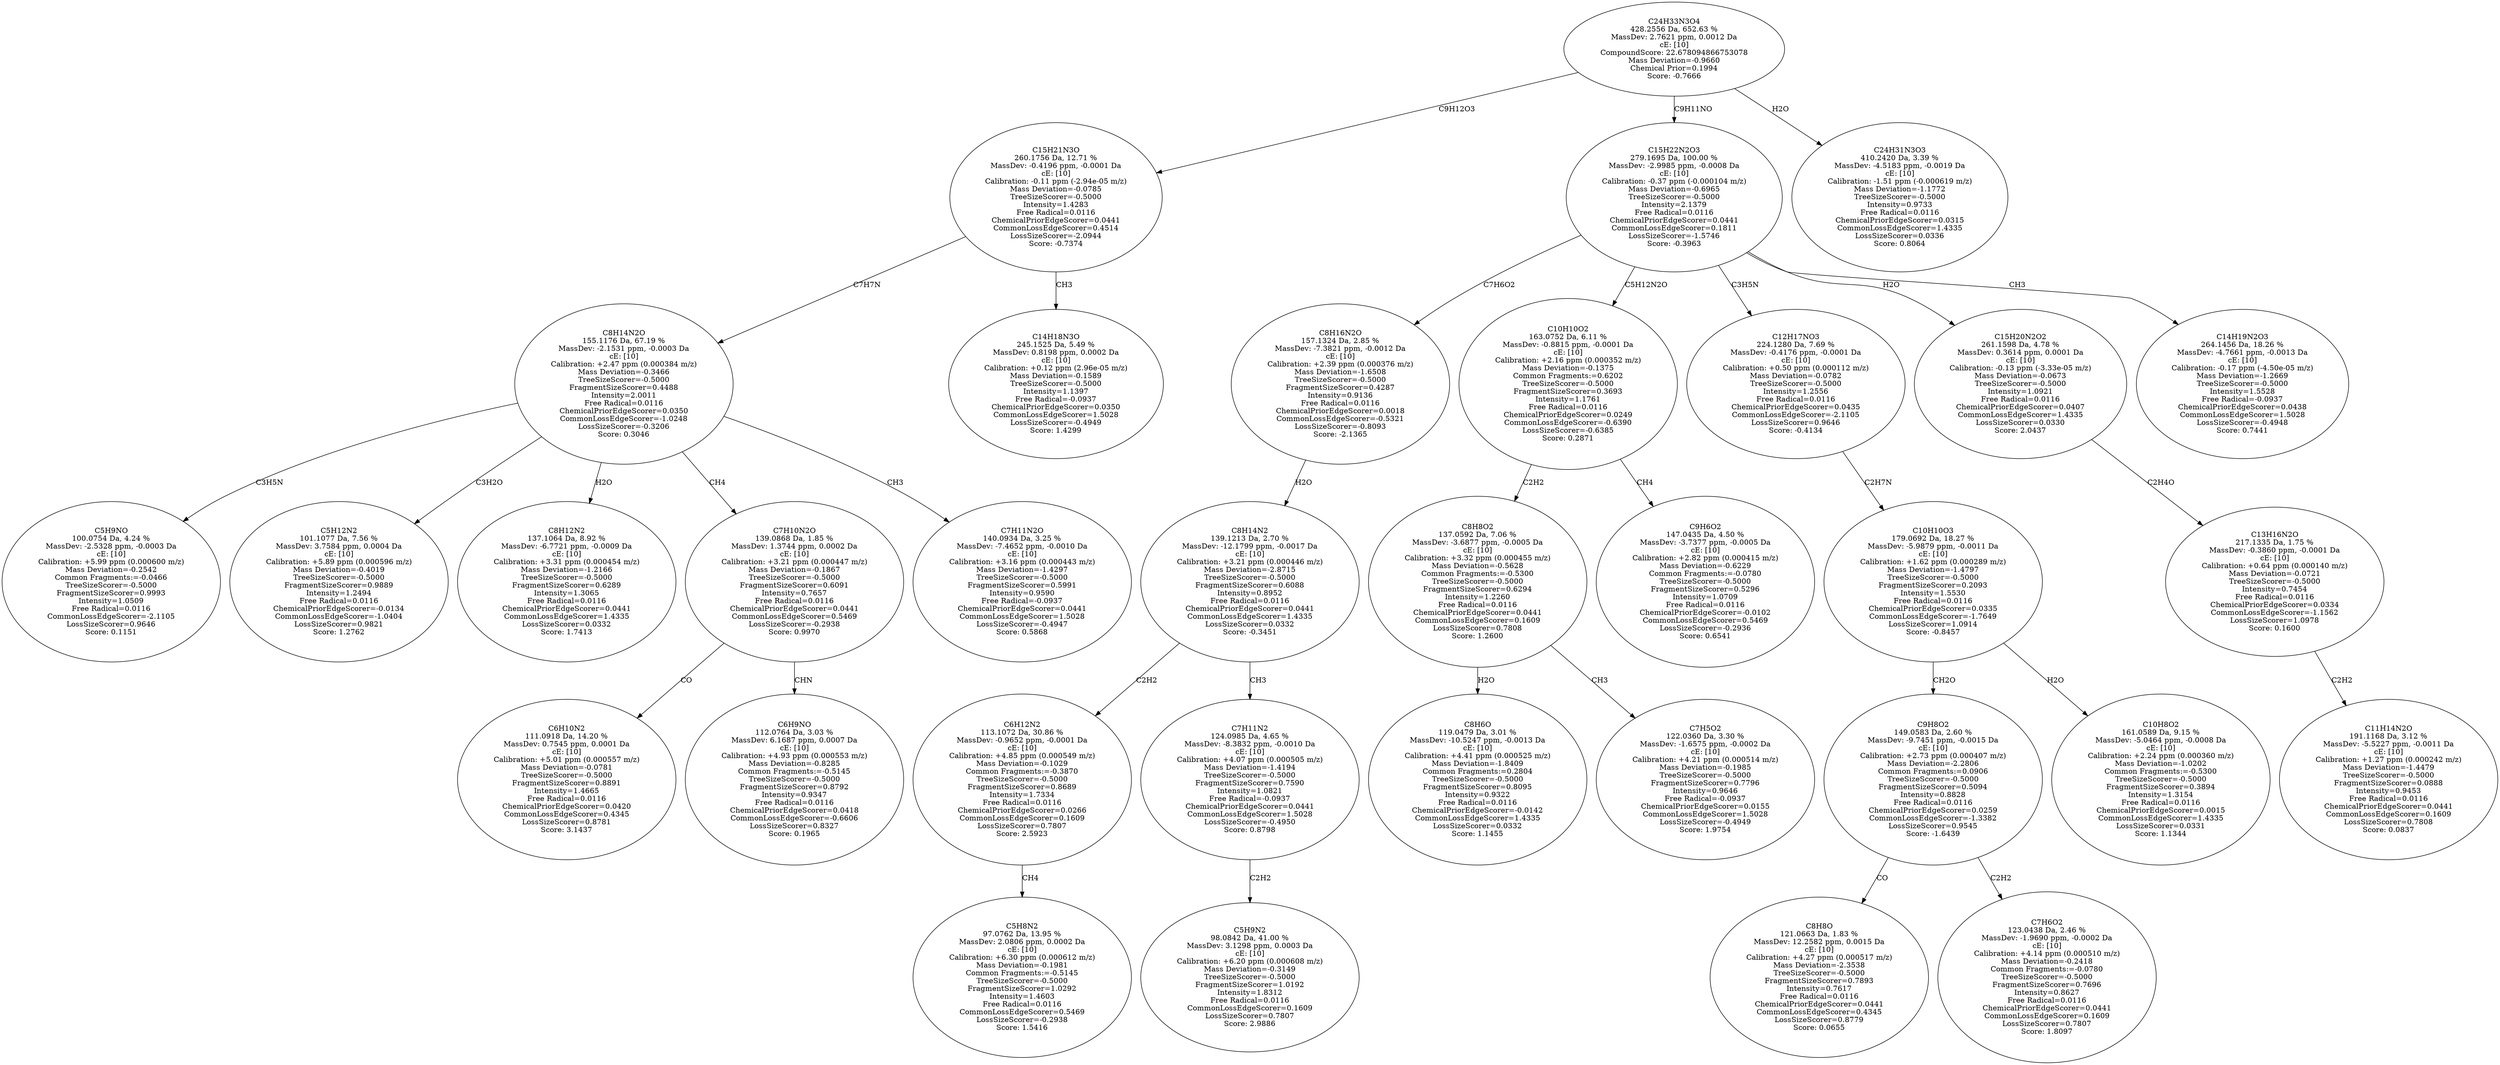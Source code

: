 strict digraph {
v1 [label="C5H9NO\n100.0754 Da, 4.24 %\nMassDev: -2.5328 ppm, -0.0003 Da\ncE: [10]\nCalibration: +5.99 ppm (0.000600 m/z)\nMass Deviation=-0.2542\nCommon Fragments:=-0.0466\nTreeSizeScorer=-0.5000\nFragmentSizeScorer=0.9993\nIntensity=1.0509\nFree Radical=0.0116\nCommonLossEdgeScorer=-2.1105\nLossSizeScorer=0.9646\nScore: 0.1151"];
v2 [label="C5H12N2\n101.1077 Da, 7.56 %\nMassDev: 3.7584 ppm, 0.0004 Da\ncE: [10]\nCalibration: +5.89 ppm (0.000596 m/z)\nMass Deviation=-0.4019\nTreeSizeScorer=-0.5000\nFragmentSizeScorer=0.9889\nIntensity=1.2494\nFree Radical=0.0116\nChemicalPriorEdgeScorer=-0.0134\nCommonLossEdgeScorer=-1.0404\nLossSizeScorer=0.9821\nScore: 1.2762"];
v3 [label="C8H12N2\n137.1064 Da, 8.92 %\nMassDev: -6.7721 ppm, -0.0009 Da\ncE: [10]\nCalibration: +3.31 ppm (0.000454 m/z)\nMass Deviation=-1.2166\nTreeSizeScorer=-0.5000\nFragmentSizeScorer=0.6289\nIntensity=1.3065\nFree Radical=0.0116\nChemicalPriorEdgeScorer=0.0441\nCommonLossEdgeScorer=1.4335\nLossSizeScorer=0.0332\nScore: 1.7413"];
v4 [label="C6H10N2\n111.0918 Da, 14.20 %\nMassDev: 0.7545 ppm, 0.0001 Da\ncE: [10]\nCalibration: +5.01 ppm (0.000557 m/z)\nMass Deviation=-0.0781\nTreeSizeScorer=-0.5000\nFragmentSizeScorer=0.8891\nIntensity=1.4665\nFree Radical=0.0116\nChemicalPriorEdgeScorer=0.0420\nCommonLossEdgeScorer=0.4345\nLossSizeScorer=0.8781\nScore: 3.1437"];
v5 [label="C6H9NO\n112.0764 Da, 3.03 %\nMassDev: 6.1687 ppm, 0.0007 Da\ncE: [10]\nCalibration: +4.93 ppm (0.000553 m/z)\nMass Deviation=-0.8285\nCommon Fragments:=-0.5145\nTreeSizeScorer=-0.5000\nFragmentSizeScorer=0.8792\nIntensity=0.9347\nFree Radical=0.0116\nChemicalPriorEdgeScorer=0.0418\nCommonLossEdgeScorer=-0.6606\nLossSizeScorer=0.8327\nScore: 0.1965"];
v6 [label="C7H10N2O\n139.0868 Da, 1.85 %\nMassDev: 1.3744 ppm, 0.0002 Da\ncE: [10]\nCalibration: +3.21 ppm (0.000447 m/z)\nMass Deviation=-0.1867\nTreeSizeScorer=-0.5000\nFragmentSizeScorer=0.6091\nIntensity=0.7657\nFree Radical=0.0116\nChemicalPriorEdgeScorer=0.0441\nCommonLossEdgeScorer=0.5469\nLossSizeScorer=-0.2938\nScore: 0.9970"];
v7 [label="C7H11N2O\n140.0934 Da, 3.25 %\nMassDev: -7.4652 ppm, -0.0010 Da\ncE: [10]\nCalibration: +3.16 ppm (0.000443 m/z)\nMass Deviation=-1.4297\nTreeSizeScorer=-0.5000\nFragmentSizeScorer=0.5991\nIntensity=0.9590\nFree Radical=-0.0937\nChemicalPriorEdgeScorer=0.0441\nCommonLossEdgeScorer=1.5028\nLossSizeScorer=-0.4947\nScore: 0.5868"];
v8 [label="C8H14N2O\n155.1176 Da, 67.19 %\nMassDev: -2.1531 ppm, -0.0003 Da\ncE: [10]\nCalibration: +2.47 ppm (0.000384 m/z)\nMass Deviation=-0.3466\nTreeSizeScorer=-0.5000\nFragmentSizeScorer=0.4488\nIntensity=2.0011\nFree Radical=0.0116\nChemicalPriorEdgeScorer=0.0350\nCommonLossEdgeScorer=-1.0248\nLossSizeScorer=-0.3206\nScore: 0.3046"];
v9 [label="C14H18N3O\n245.1525 Da, 5.49 %\nMassDev: 0.8198 ppm, 0.0002 Da\ncE: [10]\nCalibration: +0.12 ppm (2.96e-05 m/z)\nMass Deviation=-0.1589\nTreeSizeScorer=-0.5000\nIntensity=1.1397\nFree Radical=-0.0937\nChemicalPriorEdgeScorer=0.0350\nCommonLossEdgeScorer=1.5028\nLossSizeScorer=-0.4949\nScore: 1.4299"];
v10 [label="C15H21N3O\n260.1756 Da, 12.71 %\nMassDev: -0.4196 ppm, -0.0001 Da\ncE: [10]\nCalibration: -0.11 ppm (-2.94e-05 m/z)\nMass Deviation=-0.0785\nTreeSizeScorer=-0.5000\nIntensity=1.4283\nFree Radical=0.0116\nChemicalPriorEdgeScorer=0.0441\nCommonLossEdgeScorer=0.4514\nLossSizeScorer=-2.0944\nScore: -0.7374"];
v11 [label="C5H8N2\n97.0762 Da, 13.95 %\nMassDev: 2.0806 ppm, 0.0002 Da\ncE: [10]\nCalibration: +6.30 ppm (0.000612 m/z)\nMass Deviation=-0.1981\nCommon Fragments:=-0.5145\nTreeSizeScorer=-0.5000\nFragmentSizeScorer=1.0292\nIntensity=1.4603\nFree Radical=0.0116\nCommonLossEdgeScorer=0.5469\nLossSizeScorer=-0.2938\nScore: 1.5416"];
v12 [label="C6H12N2\n113.1072 Da, 30.86 %\nMassDev: -0.9652 ppm, -0.0001 Da\ncE: [10]\nCalibration: +4.85 ppm (0.000549 m/z)\nMass Deviation=-0.1029\nCommon Fragments:=-0.3870\nTreeSizeScorer=-0.5000\nFragmentSizeScorer=0.8689\nIntensity=1.7334\nFree Radical=0.0116\nChemicalPriorEdgeScorer=0.0266\nCommonLossEdgeScorer=0.1609\nLossSizeScorer=0.7807\nScore: 2.5923"];
v13 [label="C5H9N2\n98.0842 Da, 41.00 %\nMassDev: 3.1298 ppm, 0.0003 Da\ncE: [10]\nCalibration: +6.20 ppm (0.000608 m/z)\nMass Deviation=-0.3149\nTreeSizeScorer=-0.5000\nFragmentSizeScorer=1.0192\nIntensity=1.8312\nFree Radical=0.0116\nCommonLossEdgeScorer=0.1609\nLossSizeScorer=0.7807\nScore: 2.9886"];
v14 [label="C7H11N2\n124.0985 Da, 4.65 %\nMassDev: -8.3832 ppm, -0.0010 Da\ncE: [10]\nCalibration: +4.07 ppm (0.000505 m/z)\nMass Deviation=-1.4194\nTreeSizeScorer=-0.5000\nFragmentSizeScorer=0.7590\nIntensity=1.0821\nFree Radical=-0.0937\nChemicalPriorEdgeScorer=0.0441\nCommonLossEdgeScorer=1.5028\nLossSizeScorer=-0.4950\nScore: 0.8798"];
v15 [label="C8H14N2\n139.1213 Da, 2.70 %\nMassDev: -12.1799 ppm, -0.0017 Da\ncE: [10]\nCalibration: +3.21 ppm (0.000446 m/z)\nMass Deviation=-2.8715\nTreeSizeScorer=-0.5000\nFragmentSizeScorer=0.6088\nIntensity=0.8952\nFree Radical=0.0116\nChemicalPriorEdgeScorer=0.0441\nCommonLossEdgeScorer=1.4335\nLossSizeScorer=0.0332\nScore: -0.3451"];
v16 [label="C8H16N2O\n157.1324 Da, 2.85 %\nMassDev: -7.3821 ppm, -0.0012 Da\ncE: [10]\nCalibration: +2.39 ppm (0.000376 m/z)\nMass Deviation=-1.6508\nTreeSizeScorer=-0.5000\nFragmentSizeScorer=0.4287\nIntensity=0.9136\nFree Radical=0.0116\nChemicalPriorEdgeScorer=0.0018\nCommonLossEdgeScorer=-0.5321\nLossSizeScorer=-0.8093\nScore: -2.1365"];
v17 [label="C8H6O\n119.0479 Da, 3.01 %\nMassDev: -10.5247 ppm, -0.0013 Da\ncE: [10]\nCalibration: +4.41 ppm (0.000525 m/z)\nMass Deviation=-1.8409\nCommon Fragments:=0.2804\nTreeSizeScorer=-0.5000\nFragmentSizeScorer=0.8095\nIntensity=0.9322\nFree Radical=0.0116\nChemicalPriorEdgeScorer=-0.0142\nCommonLossEdgeScorer=1.4335\nLossSizeScorer=0.0332\nScore: 1.1455"];
v18 [label="C7H5O2\n122.0360 Da, 3.30 %\nMassDev: -1.6575 ppm, -0.0002 Da\ncE: [10]\nCalibration: +4.21 ppm (0.000514 m/z)\nMass Deviation=-0.1985\nTreeSizeScorer=-0.5000\nFragmentSizeScorer=0.7796\nIntensity=0.9646\nFree Radical=-0.0937\nChemicalPriorEdgeScorer=0.0155\nCommonLossEdgeScorer=1.5028\nLossSizeScorer=-0.4949\nScore: 1.9754"];
v19 [label="C8H8O2\n137.0592 Da, 7.06 %\nMassDev: -3.6877 ppm, -0.0005 Da\ncE: [10]\nCalibration: +3.32 ppm (0.000455 m/z)\nMass Deviation=-0.5628\nCommon Fragments:=-0.5300\nTreeSizeScorer=-0.5000\nFragmentSizeScorer=0.6294\nIntensity=1.2260\nFree Radical=0.0116\nChemicalPriorEdgeScorer=0.0441\nCommonLossEdgeScorer=0.1609\nLossSizeScorer=0.7808\nScore: 1.2600"];
v20 [label="C9H6O2\n147.0435 Da, 4.50 %\nMassDev: -3.7377 ppm, -0.0005 Da\ncE: [10]\nCalibration: +2.82 ppm (0.000415 m/z)\nMass Deviation=-0.6229\nCommon Fragments:=-0.0780\nTreeSizeScorer=-0.5000\nFragmentSizeScorer=0.5296\nIntensity=1.0709\nFree Radical=0.0116\nChemicalPriorEdgeScorer=-0.0102\nCommonLossEdgeScorer=0.5469\nLossSizeScorer=-0.2936\nScore: 0.6541"];
v21 [label="C10H10O2\n163.0752 Da, 6.11 %\nMassDev: -0.8815 ppm, -0.0001 Da\ncE: [10]\nCalibration: +2.16 ppm (0.000352 m/z)\nMass Deviation=-0.1375\nCommon Fragments:=0.6202\nTreeSizeScorer=-0.5000\nFragmentSizeScorer=0.3693\nIntensity=1.1761\nFree Radical=0.0116\nChemicalPriorEdgeScorer=0.0249\nCommonLossEdgeScorer=-0.6390\nLossSizeScorer=-0.6385\nScore: 0.2871"];
v22 [label="C8H8O\n121.0663 Da, 1.83 %\nMassDev: 12.2582 ppm, 0.0015 Da\ncE: [10]\nCalibration: +4.27 ppm (0.000517 m/z)\nMass Deviation=-2.3538\nTreeSizeScorer=-0.5000\nFragmentSizeScorer=0.7893\nIntensity=0.7617\nFree Radical=0.0116\nChemicalPriorEdgeScorer=0.0441\nCommonLossEdgeScorer=0.4345\nLossSizeScorer=0.8779\nScore: 0.0655"];
v23 [label="C7H6O2\n123.0438 Da, 2.46 %\nMassDev: -1.9690 ppm, -0.0002 Da\ncE: [10]\nCalibration: +4.14 ppm (0.000510 m/z)\nMass Deviation=-0.2418\nCommon Fragments:=-0.0780\nTreeSizeScorer=-0.5000\nFragmentSizeScorer=0.7696\nIntensity=0.8627\nFree Radical=0.0116\nChemicalPriorEdgeScorer=0.0441\nCommonLossEdgeScorer=0.1609\nLossSizeScorer=0.7807\nScore: 1.8097"];
v24 [label="C9H8O2\n149.0583 Da, 2.60 %\nMassDev: -9.7451 ppm, -0.0015 Da\ncE: [10]\nCalibration: +2.73 ppm (0.000407 m/z)\nMass Deviation=-2.2806\nCommon Fragments:=0.0906\nTreeSizeScorer=-0.5000\nFragmentSizeScorer=0.5094\nIntensity=0.8828\nFree Radical=0.0116\nChemicalPriorEdgeScorer=0.0259\nCommonLossEdgeScorer=-1.3382\nLossSizeScorer=0.9545\nScore: -1.6439"];
v25 [label="C10H8O2\n161.0589 Da, 9.15 %\nMassDev: -5.0464 ppm, -0.0008 Da\ncE: [10]\nCalibration: +2.24 ppm (0.000360 m/z)\nMass Deviation=-1.0202\nCommon Fragments:=-0.5300\nTreeSizeScorer=-0.5000\nFragmentSizeScorer=0.3894\nIntensity=1.3154\nFree Radical=0.0116\nChemicalPriorEdgeScorer=0.0015\nCommonLossEdgeScorer=1.4335\nLossSizeScorer=0.0331\nScore: 1.1344"];
v26 [label="C10H10O3\n179.0692 Da, 18.27 %\nMassDev: -5.9879 ppm, -0.0011 Da\ncE: [10]\nCalibration: +1.62 ppm (0.000289 m/z)\nMass Deviation=-1.4797\nTreeSizeScorer=-0.5000\nFragmentSizeScorer=0.2093\nIntensity=1.5530\nFree Radical=0.0116\nChemicalPriorEdgeScorer=0.0335\nCommonLossEdgeScorer=-1.7649\nLossSizeScorer=1.0914\nScore: -0.8457"];
v27 [label="C12H17NO3\n224.1280 Da, 7.69 %\nMassDev: -0.4176 ppm, -0.0001 Da\ncE: [10]\nCalibration: +0.50 ppm (0.000112 m/z)\nMass Deviation=-0.0782\nTreeSizeScorer=-0.5000\nIntensity=1.2556\nFree Radical=0.0116\nChemicalPriorEdgeScorer=0.0435\nCommonLossEdgeScorer=-2.1105\nLossSizeScorer=0.9646\nScore: -0.4134"];
v28 [label="C11H14N2O\n191.1168 Da, 3.12 %\nMassDev: -5.5227 ppm, -0.0011 Da\ncE: [10]\nCalibration: +1.27 ppm (0.000242 m/z)\nMass Deviation=-1.4479\nTreeSizeScorer=-0.5000\nFragmentSizeScorer=0.0888\nIntensity=0.9453\nFree Radical=0.0116\nChemicalPriorEdgeScorer=0.0441\nCommonLossEdgeScorer=0.1609\nLossSizeScorer=0.7808\nScore: 0.0837"];
v29 [label="C13H16N2O\n217.1335 Da, 1.75 %\nMassDev: -0.3860 ppm, -0.0001 Da\ncE: [10]\nCalibration: +0.64 ppm (0.000140 m/z)\nMass Deviation=-0.0721\nTreeSizeScorer=-0.5000\nIntensity=0.7454\nFree Radical=0.0116\nChemicalPriorEdgeScorer=0.0334\nCommonLossEdgeScorer=-1.1562\nLossSizeScorer=1.0978\nScore: 0.1600"];
v30 [label="C15H20N2O2\n261.1598 Da, 4.78 %\nMassDev: 0.3614 ppm, 0.0001 Da\ncE: [10]\nCalibration: -0.13 ppm (-3.33e-05 m/z)\nMass Deviation=-0.0673\nTreeSizeScorer=-0.5000\nIntensity=1.0921\nFree Radical=0.0116\nChemicalPriorEdgeScorer=0.0407\nCommonLossEdgeScorer=1.4335\nLossSizeScorer=0.0330\nScore: 2.0437"];
v31 [label="C14H19N2O3\n264.1456 Da, 18.26 %\nMassDev: -4.7661 ppm, -0.0013 Da\ncE: [10]\nCalibration: -0.17 ppm (-4.50e-05 m/z)\nMass Deviation=-1.2669\nTreeSizeScorer=-0.5000\nIntensity=1.5528\nFree Radical=-0.0937\nChemicalPriorEdgeScorer=0.0438\nCommonLossEdgeScorer=1.5028\nLossSizeScorer=-0.4948\nScore: 0.7441"];
v32 [label="C15H22N2O3\n279.1695 Da, 100.00 %\nMassDev: -2.9985 ppm, -0.0008 Da\ncE: [10]\nCalibration: -0.37 ppm (-0.000104 m/z)\nMass Deviation=-0.6965\nTreeSizeScorer=-0.5000\nIntensity=2.1379\nFree Radical=0.0116\nChemicalPriorEdgeScorer=0.0441\nCommonLossEdgeScorer=0.1811\nLossSizeScorer=-1.5746\nScore: -0.3963"];
v33 [label="C24H31N3O3\n410.2420 Da, 3.39 %\nMassDev: -4.5183 ppm, -0.0019 Da\ncE: [10]\nCalibration: -1.51 ppm (-0.000619 m/z)\nMass Deviation=-1.1772\nTreeSizeScorer=-0.5000\nIntensity=0.9733\nFree Radical=0.0116\nChemicalPriorEdgeScorer=0.0315\nCommonLossEdgeScorer=1.4335\nLossSizeScorer=0.0336\nScore: 0.8064"];
v34 [label="C24H33N3O4\n428.2556 Da, 652.63 %\nMassDev: 2.7621 ppm, 0.0012 Da\ncE: [10]\nCompoundScore: 22.678094866753078\nMass Deviation=-0.9660\nChemical Prior=0.1994\nScore: -0.7666"];
v8 -> v1 [label="C3H5N"];
v8 -> v2 [label="C3H2O"];
v8 -> v3 [label="H2O"];
v6 -> v4 [label="CO"];
v6 -> v5 [label="CHN"];
v8 -> v6 [label="CH4"];
v8 -> v7 [label="CH3"];
v10 -> v8 [label="C7H7N"];
v10 -> v9 [label="CH3"];
v34 -> v10 [label="C9H12O3"];
v12 -> v11 [label="CH4"];
v15 -> v12 [label="C2H2"];
v14 -> v13 [label="C2H2"];
v15 -> v14 [label="CH3"];
v16 -> v15 [label="H2O"];
v32 -> v16 [label="C7H6O2"];
v19 -> v17 [label="H2O"];
v19 -> v18 [label="CH3"];
v21 -> v19 [label="C2H2"];
v21 -> v20 [label="CH4"];
v32 -> v21 [label="C5H12N2O"];
v24 -> v22 [label="CO"];
v24 -> v23 [label="C2H2"];
v26 -> v24 [label="CH2O"];
v26 -> v25 [label="H2O"];
v27 -> v26 [label="C2H7N"];
v32 -> v27 [label="C3H5N"];
v29 -> v28 [label="C2H2"];
v30 -> v29 [label="C2H4O"];
v32 -> v30 [label="H2O"];
v32 -> v31 [label="CH3"];
v34 -> v32 [label="C9H11NO"];
v34 -> v33 [label="H2O"];
}